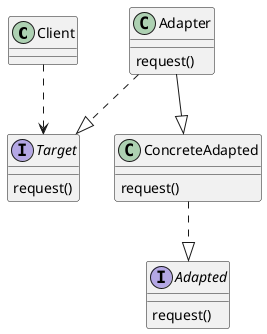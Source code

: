 @startuml
'https://plantuml.com/class-diagram
class Client
interface  Target{
  request()
}
interface  Adapted{
  request()
}
class Adapter {
  request()
}
class ConcreteAdapted{
  request()
}

Adapter ..|> Target
ConcreteAdapted ..|> Adapted
Adapter --|> ConcreteAdapted
Client  ..> Target

@enduml